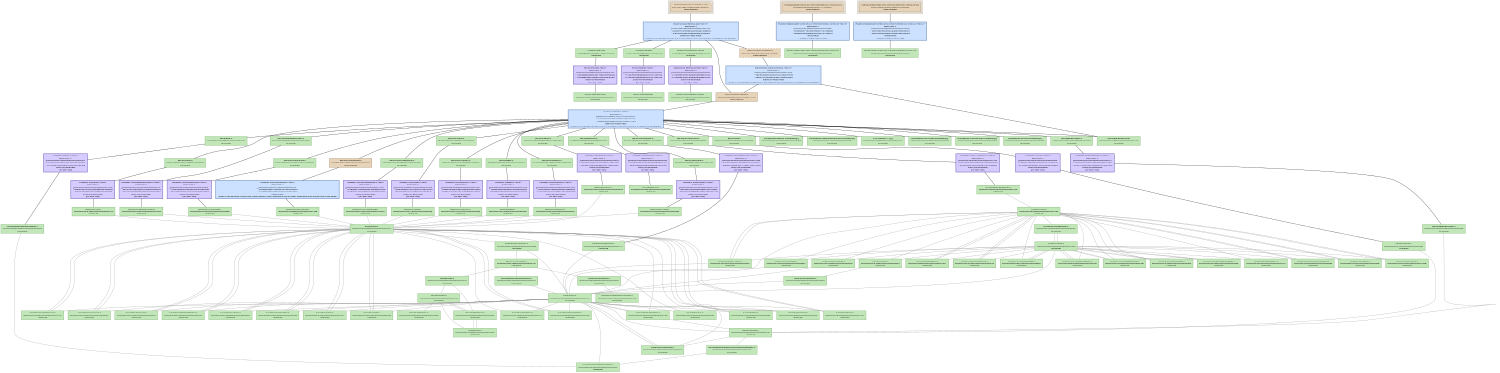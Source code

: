 digraph Gestalt {
   size = "10.000000,8.500000";
   concentrate = false;

   node [ shape = box, style = filled, color = "0.3 0.5 0.6", fillcolor = "0.3 0.2 0.9", fontname = "Monaco", fontsize = "9" ];
   n00001 [ label = "Development/Gestalt.mexmac.app\n54f576927ed378cd80f6a8a7000a0ff1\nDepsUpdated", color = "0.1 0.5 0.5", fillcolor = "0.1 0.2 0.9", peripheries = 3 ];
   n00002 [ label = "Contents/Info.plist\ncc06dd2ea5e5420db17980a7bf4c6f37\nUpToDate" ];
   n00003 [ label = "Gestalt.build/Info.plist\n000000004355fe5e0000000000000295\nUpToDate" ];
   n00004 [ label = "Contents/PkgInfo\n771a37fb47dc8ea2060c418c1c8ff155\nUpToDate" ];
   n00005 [ label = "Gestalt.build/PkgInfo\n000000004355fe5e0000000000000008\nUpToDate" ];
   n00006 [ label = "English.lproj/InfoPlist.strings\n611eb9b54044c43af6d7de9cdec37132\nUpToDate" ];
   n00007 [ label = "English.lproj/InfoPlist.strings\n00000000434c45840000000000000228\nUpToDate" ];
   n00008 [ label = "ppc/PsychError.o\n3e65e27a3e56eb4eb92fd1155ed1ee1f\nUpToDate" ];
   n00009 [ label = "Base/PsychError.c\n00000000434c4585000000000000563d\nUpToDate" ];
   n00010 [ label = "ppc/PsychRegisterProject.o\nb60181e930f7fa9e347fcd30057ea48d\nUpToDate" ];
   n00011 [ label = "Base/PsychRegisterProject.c\n00000000434c458500000000000012e6\nUpToDate" ];
   n00012 [ label = "ppc/PsychHelp.o\nffcae355fe6c91200f0e1c817b74f136\nUpToDate" ];
   n00013 [ label = "Base/PsychHelp.c\n00000000434c811d00000000000005b8\nUpToDate" ];
   n00014 [ label = "ppc/MiniBox.o\nf495ffc4c7d5cd0003e12982ac6830c7\nUpToDate" ];
   n00015 [ label = "Base/MiniBox.c\n00000000434c45850000000000000f4f\nUpToDate" ];
   n00016 [ label = "ppc/PsychMemory.o\n9125c0dc05041a5d99a6af6c7aebc77e\nUpToDate" ];
   n00017 [ label = "Base/PsychMemory.c\n00000000434ca96200000000000003a4\nUpToDate" ];
   n00018 [ label = "ppc/ProjectTable.o\nfece7952e79fd9d0c29b650787441a79\nUpToDate" ];
   n00019 [ label = "Base/ProjectTable.c\n00000000434c4585000000000000023a\nUpToDate" ];
   n00020 [ label = "ppc/PsychInit.o\nb0e26c0e5fd22d2c628fbb346400fae9\nUpToDate" ];
   n00021 [ label = "Base/PsychInit.c\n00000000434c45850000000000000759\nUpToDate" ];
   n00022 [ label = "ppc/PsychTimeGlue.o\nea88522f989af00c77fdab1586e7cbb4\nUpToDate" ];
   n00023 [ label = "Base/PsychTimeGlue.c\n000000004355ef98000000000000157f\nUpToDate" ];
   n00024 [ label = "ppc/PsychStructGlue.o\n943a34d47c826663eac50d1833b39e4c\nUpToDate" ];
   n00025 [ label = "Base/PsychStructGlue.c\n00000000434c45850000000000002bb8\nUpToDate" ];
   n00026 [ label = "ppc/PsychVersioning.o\n202d4bcb9066eb9cae190162c98c8530\nDepsUpdated", color = "0.1 0.5 0.5", fillcolor = "0.1 0.2 0.9" ];
   n00027 [ label = "Base/PsychVersioning.c\n000000004355fe6b00000000000014ee\nUpToDate" ];
   n00028 [ label = "ppc/MODULEVersion.o\ne23929a4376ff22255dc274f709db0f5\nUpToDate" ];
   n00029 [ label = "Screen/MODULEVersion.c\n000000004355fcd7000000000000124e\nUpToDate" ];
   n00030 [ label = "ppc/PsychScriptingGlue.o\n1b1f5d58129674ad96bc36b4bb737a9c\nUpToDate" ];
   n00031 [ label = "Base/PsychScriptingGlue.c\n00000000434c458500000000000105c5\nUpToDate" ];
   n00032 [ label = "ppc/mexversion.o\n9aaf9496d3fb84e2e58b84fe78fc2094\nUpToDate" ];
   n00033 [ label = "src/mexversion.c\n000000004332d94600000000000002d2\nUpToDate" ];
   n00034 [ label = "ppc/Events.o\ncc1b97ae7632b4efa75a920441d0cd5a\nUpToDate" ];
   n00035 [ label = "OS9ToolboxFragments/Events.c\n00000000434c458500000000000005e9\nUpToDate" ];
   n00036 [ label = "ppc/PsychAuthors.o\nb6de67aa9596c20c2cbb4f984a24b625\nUpToDate" ];
   n00037 [ label = "Base/PsychAuthors.c\n00000000434c81430000000000000d3b\nUpToDate" ];
   n00038 [ label = "ppc/Gestalt.o\n8742b6c6993d46014429643a2ce90eb6\nUpToDate" ];
   n00039 [ label = "Gestalt/Gestalt.c\n00000000434c458500000000000009b3\nUpToDate" ];
   n00040 [ label = "ppc/RegisterProject.o\n287e71cb331b027a4429e19f1b01cecb\nUpToDate" ];
   n00041 [ label = "Gestalt/RegisterProject.c\n00000000434c45850000000000000348\nUpToDate" ];
   n00042 [ label = "MacOS/Gestalt.mexmac\nd2b6605bd3fba62f6cb997cd0ac191ea\nDepsUpdated", color = "0.1 0.5 0.5", fillcolor = "0.1 0.2 0.9" ];
   n00043 [ label = "Frameworks/OpenGL.framework[C]\n00000000434ac55900000000000000ee\nUpToDate" ];
   n00044 [ label = "Frameworks/ApplicationServices.framework[C]\n00000000434ac53300000000000000ee\nUpToDate" ];
   n00045 [ label = "2.95.2/libstdc++.a[C]\n00000000434abb590000000000075c68\nUpToDate" ];
   n00046 [ label = "Frameworks/CoreAudio.framework[C]\n00000000434ac55b00000000000000cc\nUpToDate" ];
   n00047 [ label = "Frameworks/CoreServices.framework[C]\n00000000434ac53600000000000000ee\nUpToDate" ];
   n00048 [ label = "Frameworks/Carbon.framework[C]\n00000000434ac53300000000000000ee\nUpToDate" ];
   n00049 [ label = "mac/mexFunction.map\n000000004332d946000000000000012e\nUpToDate" ];
   n00050 [ label = "<Gestalt.build/Script-2FACA4F40764D9E400A159D3.sh>[A]\ne29b3e6932b93e8b4483f271510d5651\nDepsUpdated", color = "0.1 0.5 0.5", fillcolor = "0.1 0.2 0.9", peripheries = 3 ];
   n00051 [ label = "Gestalt.build/Script-2FACA4F40764D9E400A159D3.sh\n000000004355fe5e00000000000000ec\nUpToDate" ];
   n00052 [ label = "<Gestalt.build/Script-2FACA4F50764D9E400A159D3.sh>[A]\n35e073b003cf0b0b1aaeb10f2500e369\nDepsUpdated", color = "0.1 0.5 0.5", fillcolor = "0.1 0.2 0.9", peripheries = 3 ];
   n00053 [ label = "Gestalt.build/Script-2FACA4F50764D9E400A159D3.sh\n000000004355fe5e000000000000003e\nUpToDate" ];
   n00054 [ label = "<MacOS/Gestalt.mexmac>\n9fe291e51dcd4e57cba1c6376f55df81\nDepsUpdated", color = "0.1 0.5 0.5", fillcolor = "0.1 0.2 0.9", style = "filled,dashed" ];
   n00055 [ label = "Base/Psych.h\n00000000435548b60000000000000410\nUpToDate" ];
   n00056 [ label = "Base/PsychConstants.h\n00000000435548d4000000000000080d\nUpToDate" ];
   n00057 [ label = "Base/MiniBox.h\n00000000435548d400000000000004d6\nUpToDate" ];
   n00058 [ label = "Base/ProjectTable.h\n00000000435548d400000000000002f6\nUpToDate" ];
   n00059 [ label = "Base/PsychError.h\n00000000435548d40000000000001fe7\nUpToDate" ];
   n00060 [ label = "Base/PsychScriptingGlue.h\n00000000435548f30000000000001a37\nUpToDate" ];
   n00061 [ label = "Base/PsychStructGlue.h\n000000004355496c0000000000000bcc\nUpToDate" ];
   n00062 [ label = "Base/PsychCellGlue.h\n00000000434c458500000000000005c5\nUpToDate" ];
   n00063 [ label = "Base/PsychRegisterProject.h\n00000000435548d400000000000003f1\nUpToDate" ];
   n00064 [ label = "Base/PsychAuthors.h\n00000000435548d400000000000005e9\nUpToDate" ];
   n00065 [ label = "Base/PsychVersioning.h\n00000000435548f300000000000004dd\nUpToDate" ];
   n00066 [ label = "Base/PsychHelp.h\n00000000434c45850000000000000357\nUpToDate" ];
   n00067 [ label = "Base/PsychInit.h\n00000000435548f300000000000002db\nUpToDate" ];
   n00068 [ label = "Base/PsychMemory.h\n00000000435548d40000000000000473\nUpToDate" ];
   n00069 [ label = "Base/PsychTimeGlue.h\n000000004355ef010000000000000483\nUpToDate" ];
   n00070 [ label = "Base/PsychInstrument.h\n00000000435548d400000000000001a8\nUpToDate" ];
   n00071 [ label = "Gestalt/RegisterProject.h\n00000000434c45850000000000000188\nUpToDate" ];
   n00072 [ label = "Base/TimeLists.h\n00000000435548f300000000000002a9\nUpToDate" ];
   n00073 [ label = "Base/PsychIncludes.h\n00000000435548d4000000000000074c\nUpToDate" ];
   n00074 [ label = "Base/PsychPlatform.h\n00000000435548d40000000000000589\nUpToDate" ];
   n00075 [ label = "include/mex.h\n000000004332d9460000000000003742\nUpToDate" ];
   n00076 [ label = "OS9ToolboxFragments/Events.h\n00000000434c45850000000000000236\nUpToDate" ];
   n00077 [ label = "Base/PsychPlatformConstants.h\n000000004355492f000000000000070e\nUpToDate" ];
   n00078 [ label = "include/matrix.h\n000000004332d9460000000000009ff2\nUpToDate" ];
   n00079 [ label = "include/mwdebug.h\n000000004332d9460000000000002b3c\nUpToDate" ];
   n00080 [ label = "include/tmwtypes.h\n000000004332d946000000000000458d\nUpToDate" ];
   n00081 [ label = "include/mat.h\n000000004332d94600000000000023ab\nUpToDate" ];
   n00082 [ label = "Base/Psych.h\n00000000435548b60000000000000410\nUpToDate" ];
   n00083 [ label = "Gestalt/Gestalt.h\n00000000434c458500000000000001f7\nUpToDate" ];
   n00084 [ label = "OS9ToolboxFragments/OS9ToolboxFragments.h\n00000000434c4585000000000000012b\nUpToDate" ];
   n00085 [ label = "OS9ToolboxFragments/Events.h\n00000000434c45850000000000000236\nUpToDate" ];
   n00086 [ label = "Screen/Screen.h\n000000004355f28e00000000000012e0\nUpToDate" ];
   n00087 [ label = "Screen/PsychRects.h\n00000000434c458500000000000005d5\nUpToDate" ];
   n00088 [ label = "Screen/ScreenTypes.h\n00000000434c458500000000000013b6\nUpToDate" ];
   n00089 [ label = "Screen/PsychVideoGlue.h\n00000000434c458500000000000005d4\nUpToDate" ];
   n00090 [ label = "Screen/PsychScreenGlue.h\n00000000434c45850000000000000d6d\nUpToDate" ];
   n00091 [ label = "Screen/PsychWindowTextGlue.h\n00000000434c458500000000000008ee\nUpToDate" ];
   n00092 [ label = "Screen/WindowBank.h\n000000004355e68c0000000000001b31\nUpToDate" ];
   n00093 [ label = "Screen/PsychWindowGlue.h\n000000004355e21f0000000000000a66\nUpToDate" ];
   n00094 [ label = "Screen/PsychTextureSupport.h\n000000004355a03b0000000000000370\nUpToDate" ];
   n00095 [ label = "Screen/PsychAlphaBlending.h\n00000000434c458500000000000004fb\nUpToDate" ];
   n00096 [ label = "Screen/ScreenArguments.h\n00000000434c45850000000000000ca3\nUpToDate" ];
   n00097 [ label = "Screen/RegisterProject.h\n00000000434c45850000000000000284\nUpToDate" ];
   n00098 [ label = "Screen/WindowHelpers.h\n00000000434c45850000000000000773\nUpToDate" ];
   n00099 [ label = "Fonts/PsychFontGlue.h\n00000000434c45850000000000000e47\nUpToDate" ];
   n00100 [ label = "Fonts/ScreenFontGlue.h\n00000000434c45850000000000000260\nUpToDate" ];
   n00101 [ label = "Fonts/FontInfo.h\n00000000434c45850000000000000ef4\nUpToDate" ];
   n00102 [ label = "Screen/ScreenPreferenceState.h\n000000004355d9f300000000000006ba\nUpToDate" ];
   n00103 [ label = "Screen/Screen.h\n000000004355f28e00000000000012e0\nUpToDate" ];
   n00104 [ label = "Fonts/PsychFontGlue.h\n00000000434c45850000000000000e47\nUpToDate" ];

   node [ shape = box, style = "filled,bold", color = "0.7 0.5 0.7", fillcolor = "0.7 0.2 1.0", fontname = "Monaco", fontsize = "9" ];
   c00001 [ label = "PBXCp Info.plist <wt:0>\nwaitCount: 0\n000000004355fe5e0000000000000295\n^ cc06dd2ee6b0bc53b17980a7bf4c6da2\n= cc06dd2ea5e5420db17980a7bf4c6f37\nDoesNotNeedToRun\n(no 'why' info)" ];
   c00002 [ label = "PBXCp PkgInfo <wt:0>\nwaitCount: 0\n00000000000000000000000000000000\n^ 771a37fb47dc8ea2060c418c1c8ff155\n= 771a37fb47dc8ea2060c418c1c8ff155\nDoesNotNeedToRun\n(no 'why' info)" ];
   c00003 [ label = "CpResource InfoPlist.strings <wt:4>\nwaitCount: 0\n00000000000000000000000000000000\n^ 611eb9b54044c43af6d7de9cdec37132\n= 611eb9b54044c43af6d7de9cdec37132\nDoesNotNeedToRun\n(no 'why' info)" ];
   c00004 [ label = "CompileC PsychError.o <wt:6>\nwaitCount: 0\n000000004355492f0000000000004529\n^ 3e65e27a7d03a261b92fd1155ed1ab36\n= 3e65e27a3e56eb4eb92fd1155ed1ee1f\nDoesNotNeedToRun\n(no 'why' info)" ];
   c00005 [ label = "CompileC PsychRegisterProject.o <wt:6>\nwaitCount: 0\n000000004355492f00000000000001f2\n^ b60181e973a2b3b1347fcd30057ea57f\n= b60181e930f7fa9e347fcd30057ea48d\nDoesNotNeedToRun\n(no 'why' info)" ];
   c00006 [ label = "CompileC PsychHelp.o <wt:6>\nwaitCount: 0\n0000000043558db700000000000016ac\n^ ffcae355bd391c970f0e1c817b74e79a\n= ffcae355fe6c91200f0e1c817b74f136\nDoesNotNeedToRun\n(no 'why' info)" ];
   c00007 [ label = "CompileC MiniBox.o <wt:6>\nwaitCount: 0\n000000004355492f0000000000001c5b\n^ f495ffc48480842f03e12982ac682c9c\n= f495ffc4c7d5cd0003e12982ac6830c7\nDoesNotNeedToRun\n(no 'why' info)" ];
   c00008 [ label = "CompileC PsychMemory.o <wt:6>\nwaitCount: 0\n000000004355a5c800000000000010b0\n^ 9125c0dc4651bf9599a6af6c7aebd7ce\n= 9125c0dc05041a5d99a6af6c7aebc77e\nDoesNotNeedToRun\n(no 'why' info)" ];
   c00009 [ label = "CompileC ProjectTable.o <wt:6>\nwaitCount: 0\n000000004355492f000000000000112e\n^ fece7952a4ca90ffc29b650787440b57\n= fece7952e79fd9d0c29b650787441a79\nDoesNotNeedToRun\n(no 'why' info)" ];
   c00010 [ label = "CompileC PsychInit.o <wt:6>\nwaitCount: 0\n000000004355492f000000000000144d\n^ b0e26c0e1c876403628fbb346400eea4\n= b0e26c0e5fd22d2c628fbb346400fae9\nDoesNotNeedToRun\n(no 'why' info)" ];
   c00011 [ label = "CompileC PsychTimeGlue.o <wt:6>\nwaitCount: 0\n000000000000a6f400000000000017d2\n^ ea88522f989a56f877fdab1586e7dc66\n= ea88522f989af00c77fdab1586e7cbb4\nDoesNotNeedToRun\n(no 'why' info)" ];
   c00012 [ label = "CompileC PsychStructGlue.o <wt:6>\nwaitCount: 0\n000000004355492f00000000000038ac\n^ 943a34d43fd72f4ceac50d1833b3a6e0\n= 943a34d47c826663eac50d1833b39e4c\nDoesNotNeedToRun\n(no 'why' info)" ];
   c00013 [ label = "CompileC PsychVersioning.o <wt:6>\nwaitCount: 0\n00000000434cf2c100000000000007fa\n^ 202d4bcbd32a195dae190162c98c82ca\n= 202d4bcb9066eb9cae190162c98c8530\nNeedsToRun\nNeeds to run because at least one of the outputs of the command is has an older timestamp than at least one of the inputs.", color = "0.6 0.5 0.7", fillcolor = "0.6 0.2 1.0" ];
   c00014 [ label = "CompileC MODULEVersion.o <wt:6>\nwaitCount: 0\n000000004355fcd7000000000000124e\n^ e23929a4743a0ef555dc274f709da2bb\n= e23929a4376ff22255dc274f709db0f5\nDoesNotNeedToRun\n(no 'why' info)" ];
   c00015 [ label = "CompileC PsychScriptingGlue.o <wt:6>\nwaitCount: 0\n000000004355492f00000000000116d1\n^ 1b1f5d5851c33d8296bc36b4bb726c4d\n= 1b1f5d58129674ad96bc36b4bb737a9c\nDoesNotNeedToRun\n(no 'why' info)" ];
   c00016 [ label = "CompileC mexversion.o <wt:6>\nwaitCount: 0\n000000004332d94600000000000002d2\n^ 9aaf949690c95da4e58b84fe78fc2246\n= 9aaf9496d3fb84e2e58b84fe78fc2094\nDoesNotNeedToRun\n(no 'why' info)" ];
   c00017 [ label = "CompileC Events.o <wt:6>\nwaitCount: 0\n00000000435548b600000000000003cf\n^ cc1b97ae3567fc59a75a920441d0ce95\n= cc1b97ae7632b4efa75a920441d0cd5a\nDoesNotNeedToRun\n(no 'why' info)" ];
   c00018 [ label = "CompileC PsychAuthors.o <wt:6>\nwaitCount: 0\n0000000043558de90000000000001e2f\n^ b6de67aad6c34fe52cbb4f984a24a80a\n= b6de67aa9596c20c2cbb4f984a24b625\nDoesNotNeedToRun\n(no 'why' info)" ];
   c00019 [ label = "CompileC Gestalt.o <wt:6>\nwaitCount: 0\n000000000000a7b70000000000000bca\n^ 8742b6c6993de1b64429643a2ce9057c\n= 8742b6c6993d46014429643a2ce90eb6\nDoesNotNeedToRun\n(no 'why' info)" ];
   c00020 [ label = "CompileC RegisterProject.o <wt:6>\nwaitCount: 0\n000000000000a7b70000000000000131\n^ 287e71cb331ba5cd4429e19f1b01cffa\n= 287e71cb331b027a4429e19f1b01cecb\nDoesNotNeedToRun\n(no 'why' info)" ];
   c00021 [ label = "Ld Gestalt.mexmac <wt:6>\nwaitCount: 0\nb4dd50d1029d497c2626322ae6cd7030\n^ 666b308ad166ef534a9fa5e7ec0ce1da\n= d2b6605bd3fba62f6cb997cd0ac191ea\nIndirectlyNeedsToRun\nNeeds to run because at least one of the inputs to the command are scheduled to be updated.", color = "0.6 0.5 0.7", fillcolor = "0.6 0.2 1.0" ];
   c00022 [ label = "PhaseScriptExecution Script-2FACA4F40764D9E400A159D3.sh <wt:10>\nwaitCount: 0\n000000004355fe5e00000000000000ec\n^ e29b3e6971ecc0d54483f271510d56bd\n= e29b3e6932b93e8b4483f271510d5651\nNeedsToRun\n1 output is always out-of-date", color = "0.6 0.5 0.7", fillcolor = "0.6 0.2 1.0" ];
   c00023 [ label = "PhaseScriptExecution Script-2FACA4F50764D9E400A159D3.sh <wt:12>\nwaitCount: 0\n000000004355fe5e000000000000003e\n^ 35e073b0409af5551aaeb10f2500e357\n= 35e073b003cf0b0b1aaeb10f2500e369\nNeedsToRun\n1 output is always out-of-date", color = "0.6 0.5 0.7", fillcolor = "0.6 0.2 1.0" ];
   c00024 [ label = "EditSymbols Gestalt.mexmac <wt:13>\nwaitCount: 0\nd2b6605b90c97f696cb997cd0ac190c4\n^ 4d54f1be8d04313ea71851fa65944f45\n= 9fe291e51dcd4e57cba1c6376f55df81\nIndirectlyNeedsToRun\nNeeds to run because at least one of the inputs to the command are scheduled to be updated.", color = "0.6 0.5 0.7", fillcolor = "0.6 0.2 1.0" ];
   c00025 [ label = "Touch Gestalt.mexmac.app <wt:14>\nwaitCount: 0\n9756a2de6c4be0ede6ba4e4d1894a13b\n^ c3a3d44c12989820664ce6ea189eaeca\n= 54f576927ed378cd80f6a8a7000a0ff1\nIndirectlyNeedsToRun\nNeeds to run because at least one of the inputs to the command are scheduled to be updated.", color = "0.6 0.5 0.7", fillcolor = "0.6 0.2 1.0" ];

   edge [ style = solid, color = black, arrowhead = none, arrowtail = normal ];
   n00001 -> { c00025 };
   n00002 -> { c00001 };
   n00004 -> { c00002 };
   n00006 -> { c00003 };
   n00008 -> { c00004 };
   n00010 -> { c00005 };
   n00012 -> { c00006 };
   n00014 -> { c00007 };
   n00016 -> { c00008 };
   n00018 -> { c00009 };
   n00020 -> { c00010 };
   n00022 -> { c00011 };
   n00024 -> { c00012 };
   n00026 -> { c00013 };
   n00028 -> { c00014 };
   n00030 -> { c00015 };
   n00032 -> { c00016 };
   n00034 -> { c00017 };
   n00036 -> { c00018 };
   n00038 -> { c00019 };
   n00040 -> { c00020 };
   n00042 -> { c00021 };
   n00050 -> { c00022 };
   n00052 -> { c00023 };
   n00054 -> { c00024 };
   c00001 -> { n00003 };
   c00002 -> { n00005 n00005 };
   c00003 -> { n00007 n00007 };
   c00004 -> { n00009 };
   c00005 -> { n00011 };
   c00006 -> { n00013 };
   c00007 -> { n00015 };
   c00008 -> { n00017 };
   c00009 -> { n00019 };
   c00010 -> { n00021 };
   c00011 -> { n00023 };
   c00012 -> { n00025 };
   c00013 -> { n00027 };
   c00014 -> { n00029 };
   c00015 -> { n00031 };
   c00016 -> { n00033 };
   c00017 -> { n00035 };
   c00018 -> { n00037 };
   c00019 -> { n00039 };
   c00020 -> { n00041 };
   c00021 -> { n00008 n00010 n00012 n00014 n00016 n00018 n00020 n00022 n00024 n00026 n00028 n00030 n00032 n00034 n00036 n00038 n00040 n00043 n00044 n00045 n00046 n00047 n00048 n00049 };
   c00022 -> { n00051 };
   c00023 -> { n00053 };
   c00024 -> { n00042 n00049 };
   c00025 -> { n00002 n00004 n00006 n00042 n00054 };

   edge [ style = solid, color = gray60, arrowhead = none, arrowtail = normal ];
   n00009 -> { n00055 };
   n00011 -> { n00055 };
   n00013 -> { n00055 };
   n00015 -> { n00055 };
   n00017 -> { n00055 };
   n00019 -> { n00055 };
   n00021 -> { n00055 };
   n00023 -> { n00082 };
   n00025 -> { n00055 };
   n00027 -> { n00055 };
   n00029 -> { n00086 };
   n00031 -> { n00055 };
   n00035 -> { n00085 };
   n00037 -> { n00055 };
   n00039 -> { n00083 };
   n00041 -> { n00083 };
   n00055 -> { n00056 n00057 n00058 n00059 n00060 n00061 n00062 n00063 n00064 n00065 n00066 n00067 n00068 n00069 n00070 n00071 n00072 };
   n00056 -> { n00073 };
   n00057 -> { n00055 };
   n00058 -> { n00055 };
   n00059 -> { n00055 };
   n00060 -> { n00055 };
   n00061 -> { n00055 };
   n00062 -> { n00055 };
   n00063 -> { n00055 };
   n00064 -> { n00055 };
   n00065 -> { n00055 };
   n00066 -> { n00055 };
   n00067 -> { n00055 };
   n00069 -> { n00082 };
   n00070 -> { n00055 };
   n00071 -> { n00082 n00083 };
   n00073 -> { n00074 n00075 n00075 n00076 n00075 };
   n00074 -> { n00077 };
   n00075 -> { n00078 n00078 n00079 };
   n00076 -> { n00082 };
   n00078 -> { n00080 n00079 };
   n00079 -> { n00078 n00081 };
   n00081 -> { n00078 n00079 };
   n00082 -> { n00056 n00057 n00058 n00059 n00060 n00061 n00062 n00063 n00064 n00065 n00066 n00067 n00068 n00069 n00070 n00071 n00072 };
   n00083 -> { n00082 n00069 n00084 };
   n00084 -> { n00085 };
   n00085 -> { n00082 };
   n00086 -> { n00082 n00087 n00088 n00089 n00090 n00091 n00092 n00093 n00094 n00095 n00096 n00097 n00098 n00099 n00100 n00101 n00102 };
   n00087 -> { n00086 };
   n00088 -> { n00086 };
   n00089 -> { n00103 };
   n00090 -> { n00103 };
   n00091 -> { n00103 };
   n00092 -> { n00086 };
   n00093 -> { n00103 };
   n00094 -> { n00103 };
   n00095 -> { n00103 };
   n00096 -> { n00086 };
   n00097 -> { n00082 n00086 };
   n00099 -> { n00082 };
   n00100 -> { n00082 };
   n00101 -> { n00104 };
   n00102 -> { n00086 };
   n00103 -> { n00082 n00087 n00088 n00089 n00090 n00091 n00092 n00093 n00094 n00095 n00096 n00097 n00098 n00099 n00100 n00101 n00102 };
   n00104 -> { n00082 };
}
